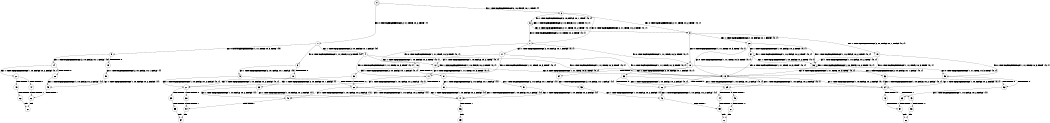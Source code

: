 digraph BCG {
size = "7, 10.5";
center = TRUE;
node [shape = circle];
0 [peripheries = 2];
0 -> 1 [label = "EX !0 !ATOMIC_EXCH_BRANCH (2, +1, TRUE, +0, 2, TRUE) !{}"];
0 -> 2 [label = "EX !1 !ATOMIC_EXCH_BRANCH (2, +0, FALSE, +0, 1, TRUE) !{}"];
1 -> 3 [label = "EX !0 !ATOMIC_EXCH_BRANCH (1, +1, TRUE, +0, 3, TRUE) !{0}"];
1 -> 4 [label = "EX !1 !ATOMIC_EXCH_BRANCH (2, +0, FALSE, +0, 1, FALSE) !{0}"];
1 -> 5 [label = "EX !0 !ATOMIC_EXCH_BRANCH (1, +1, TRUE, +0, 3, TRUE) !{0}"];
2 -> 6 [label = "EX !1 !ATOMIC_EXCH_BRANCH (2, +0, FALSE, +0, 1, TRUE) !{0, 1}"];
2 -> 7 [label = "EX !0 !ATOMIC_EXCH_BRANCH (2, +1, TRUE, +0, 2, TRUE) !{0, 1}"];
2 -> 8 [label = "EX !0 !ATOMIC_EXCH_BRANCH (2, +1, TRUE, +0, 2, TRUE) !{0, 1}"];
3 -> 9 [label = "EX !1 !ATOMIC_EXCH_BRANCH (2, +0, FALSE, +0, 1, FALSE) !{0}"];
3 -> 10 [label = "TERMINATE !0"];
4 -> 11 [label = "EX !0 !ATOMIC_EXCH_BRANCH (1, +1, TRUE, +0, 3, TRUE) !{0, 1}"];
4 -> 12 [label = "EX !1 !ATOMIC_EXCH_BRANCH (1, +0, FALSE, +0, 2, TRUE) !{0, 1}"];
4 -> 13 [label = "EX !0 !ATOMIC_EXCH_BRANCH (1, +1, TRUE, +0, 3, TRUE) !{0, 1}"];
5 -> 14 [label = "EX !1 !ATOMIC_EXCH_BRANCH (2, +0, FALSE, +0, 1, FALSE) !{0}"];
5 -> 15 [label = "TERMINATE !0"];
6 -> 6 [label = "EX !1 !ATOMIC_EXCH_BRANCH (2, +0, FALSE, +0, 1, TRUE) !{0, 1}"];
6 -> 7 [label = "EX !0 !ATOMIC_EXCH_BRANCH (2, +1, TRUE, +0, 2, TRUE) !{0, 1}"];
6 -> 8 [label = "EX !0 !ATOMIC_EXCH_BRANCH (2, +1, TRUE, +0, 2, TRUE) !{0, 1}"];
7 -> 16 [label = "EX !0 !ATOMIC_EXCH_BRANCH (1, +1, TRUE, +0, 3, TRUE) !{0, 1}"];
7 -> 17 [label = "EX !1 !ATOMIC_EXCH_BRANCH (2, +0, FALSE, +0, 1, FALSE) !{0, 1}"];
7 -> 18 [label = "EX !0 !ATOMIC_EXCH_BRANCH (1, +1, TRUE, +0, 3, TRUE) !{0, 1}"];
8 -> 19 [label = "EX !1 !ATOMIC_EXCH_BRANCH (2, +0, FALSE, +0, 1, FALSE) !{0, 1}"];
8 -> 18 [label = "EX !0 !ATOMIC_EXCH_BRANCH (1, +1, TRUE, +0, 3, TRUE) !{0, 1}"];
8 -> 20 [label = "EX !1 !ATOMIC_EXCH_BRANCH (2, +0, FALSE, +0, 1, FALSE) !{0, 1}"];
9 -> 21 [label = "EX !1 !ATOMIC_EXCH_BRANCH (1, +0, FALSE, +0, 2, FALSE) !{0, 1}"];
9 -> 22 [label = "TERMINATE !0"];
10 -> 23 [label = "EX !1 !ATOMIC_EXCH_BRANCH (2, +0, FALSE, +0, 1, FALSE) !{}"];
11 -> 21 [label = "EX !1 !ATOMIC_EXCH_BRANCH (1, +0, FALSE, +0, 2, FALSE) !{0, 1}"];
11 -> 22 [label = "TERMINATE !0"];
12 -> 11 [label = "EX !0 !ATOMIC_EXCH_BRANCH (1, +1, TRUE, +0, 3, TRUE) !{0, 1}"];
12 -> 12 [label = "EX !1 !ATOMIC_EXCH_BRANCH (1, +0, FALSE, +0, 2, TRUE) !{0, 1}"];
12 -> 13 [label = "EX !0 !ATOMIC_EXCH_BRANCH (1, +1, TRUE, +0, 3, TRUE) !{0, 1}"];
13 -> 24 [label = "EX !1 !ATOMIC_EXCH_BRANCH (1, +0, FALSE, +0, 2, FALSE) !{0, 1}"];
13 -> 25 [label = "EX !1 !ATOMIC_EXCH_BRANCH (1, +0, FALSE, +0, 2, FALSE) !{0, 1}"];
13 -> 26 [label = "TERMINATE !0"];
14 -> 27 [label = "EX !1 !ATOMIC_EXCH_BRANCH (1, +0, FALSE, +0, 2, FALSE) !{0, 1}"];
14 -> 28 [label = "TERMINATE !0"];
15 -> 29 [label = "EX !1 !ATOMIC_EXCH_BRANCH (2, +0, FALSE, +0, 1, FALSE) !{}"];
16 -> 30 [label = "EX !1 !ATOMIC_EXCH_BRANCH (2, +0, FALSE, +0, 1, FALSE) !{0, 1}"];
16 -> 31 [label = "TERMINATE !0"];
17 -> 11 [label = "EX !0 !ATOMIC_EXCH_BRANCH (1, +1, TRUE, +0, 3, TRUE) !{0, 1}"];
17 -> 12 [label = "EX !1 !ATOMIC_EXCH_BRANCH (1, +0, FALSE, +0, 2, TRUE) !{0, 1}"];
17 -> 13 [label = "EX !0 !ATOMIC_EXCH_BRANCH (1, +1, TRUE, +0, 3, TRUE) !{0, 1}"];
18 -> 32 [label = "EX !1 !ATOMIC_EXCH_BRANCH (2, +0, FALSE, +0, 1, FALSE) !{0, 1}"];
18 -> 33 [label = "EX !1 !ATOMIC_EXCH_BRANCH (2, +0, FALSE, +0, 1, FALSE) !{0, 1}"];
18 -> 34 [label = "TERMINATE !0"];
19 -> 35 [label = "EX !0 !ATOMIC_EXCH_BRANCH (1, +1, TRUE, +0, 3, TRUE) !{0, 1}"];
19 -> 36 [label = "EX !1 !ATOMIC_EXCH_BRANCH (1, +0, FALSE, +0, 2, TRUE) !{0, 1}"];
19 -> 13 [label = "EX !0 !ATOMIC_EXCH_BRANCH (1, +1, TRUE, +0, 3, TRUE) !{0, 1}"];
20 -> 36 [label = "EX !1 !ATOMIC_EXCH_BRANCH (1, +0, FALSE, +0, 2, TRUE) !{0, 1}"];
20 -> 13 [label = "EX !0 !ATOMIC_EXCH_BRANCH (1, +1, TRUE, +0, 3, TRUE) !{0, 1}"];
20 -> 37 [label = "EX !1 !ATOMIC_EXCH_BRANCH (1, +0, FALSE, +0, 2, TRUE) !{0, 1}"];
21 -> 38 [label = "TERMINATE !0"];
21 -> 39 [label = "TERMINATE !1"];
22 -> 40 [label = "EX !1 !ATOMIC_EXCH_BRANCH (1, +0, FALSE, +0, 2, FALSE) !{1}"];
22 -> 41 [label = "EX !1 !ATOMIC_EXCH_BRANCH (1, +0, FALSE, +0, 2, FALSE) !{1}"];
23 -> 40 [label = "EX !1 !ATOMIC_EXCH_BRANCH (1, +0, FALSE, +0, 2, FALSE) !{1}"];
23 -> 41 [label = "EX !1 !ATOMIC_EXCH_BRANCH (1, +0, FALSE, +0, 2, FALSE) !{1}"];
24 -> 42 [label = "TERMINATE !0"];
24 -> 43 [label = "TERMINATE !1"];
25 -> 44 [label = "TERMINATE !0"];
25 -> 45 [label = "TERMINATE !1"];
26 -> 46 [label = "EX !1 !ATOMIC_EXCH_BRANCH (1, +0, FALSE, +0, 2, FALSE) !{1}"];
27 -> 47 [label = "TERMINATE !0"];
27 -> 48 [label = "TERMINATE !1"];
28 -> 49 [label = "EX !1 !ATOMIC_EXCH_BRANCH (1, +0, FALSE, +0, 2, FALSE) !{1}"];
29 -> 49 [label = "EX !1 !ATOMIC_EXCH_BRANCH (1, +0, FALSE, +0, 2, FALSE) !{1}"];
30 -> 21 [label = "EX !1 !ATOMIC_EXCH_BRANCH (1, +0, FALSE, +0, 2, FALSE) !{0, 1}"];
30 -> 22 [label = "TERMINATE !0"];
31 -> 50 [label = "EX !1 !ATOMIC_EXCH_BRANCH (2, +0, FALSE, +0, 1, FALSE) !{1}"];
31 -> 51 [label = "EX !1 !ATOMIC_EXCH_BRANCH (2, +0, FALSE, +0, 1, FALSE) !{1}"];
32 -> 24 [label = "EX !1 !ATOMIC_EXCH_BRANCH (1, +0, FALSE, +0, 2, FALSE) !{0, 1}"];
32 -> 52 [label = "TERMINATE !0"];
33 -> 24 [label = "EX !1 !ATOMIC_EXCH_BRANCH (1, +0, FALSE, +0, 2, FALSE) !{0, 1}"];
33 -> 25 [label = "EX !1 !ATOMIC_EXCH_BRANCH (1, +0, FALSE, +0, 2, FALSE) !{0, 1}"];
33 -> 26 [label = "TERMINATE !0"];
34 -> 53 [label = "EX !1 !ATOMIC_EXCH_BRANCH (2, +0, FALSE, +0, 1, FALSE) !{1}"];
35 -> 24 [label = "EX !1 !ATOMIC_EXCH_BRANCH (1, +0, FALSE, +0, 2, FALSE) !{0, 1}"];
35 -> 52 [label = "TERMINATE !0"];
36 -> 35 [label = "EX !0 !ATOMIC_EXCH_BRANCH (1, +1, TRUE, +0, 3, TRUE) !{0, 1}"];
36 -> 36 [label = "EX !1 !ATOMIC_EXCH_BRANCH (1, +0, FALSE, +0, 2, TRUE) !{0, 1}"];
36 -> 13 [label = "EX !0 !ATOMIC_EXCH_BRANCH (1, +1, TRUE, +0, 3, TRUE) !{0, 1}"];
37 -> 36 [label = "EX !1 !ATOMIC_EXCH_BRANCH (1, +0, FALSE, +0, 2, TRUE) !{0, 1}"];
37 -> 13 [label = "EX !0 !ATOMIC_EXCH_BRANCH (1, +1, TRUE, +0, 3, TRUE) !{0, 1}"];
37 -> 37 [label = "EX !1 !ATOMIC_EXCH_BRANCH (1, +0, FALSE, +0, 2, TRUE) !{0, 1}"];
38 -> 54 [label = "TERMINATE !1"];
39 -> 55 [label = "TERMINATE !0"];
40 -> 54 [label = "TERMINATE !1"];
41 -> 56 [label = "TERMINATE !1"];
42 -> 57 [label = "TERMINATE !1"];
43 -> 58 [label = "TERMINATE !0"];
44 -> 59 [label = "TERMINATE !1"];
45 -> 60 [label = "TERMINATE !0"];
46 -> 59 [label = "TERMINATE !1"];
47 -> 61 [label = "TERMINATE !1"];
48 -> 62 [label = "TERMINATE !0"];
49 -> 61 [label = "TERMINATE !1"];
50 -> 40 [label = "EX !1 !ATOMIC_EXCH_BRANCH (1, +0, FALSE, +0, 2, FALSE) !{1}"];
50 -> 41 [label = "EX !1 !ATOMIC_EXCH_BRANCH (1, +0, FALSE, +0, 2, FALSE) !{1}"];
51 -> 41 [label = "EX !1 !ATOMIC_EXCH_BRANCH (1, +0, FALSE, +0, 2, FALSE) !{1}"];
52 -> 63 [label = "EX !1 !ATOMIC_EXCH_BRANCH (1, +0, FALSE, +0, 2, FALSE) !{1}"];
53 -> 46 [label = "EX !1 !ATOMIC_EXCH_BRANCH (1, +0, FALSE, +0, 2, FALSE) !{1}"];
54 -> 64 [label = "exit"];
55 -> 64 [label = "exit"];
56 -> 65 [label = "exit"];
57 -> 66 [label = "exit"];
58 -> 66 [label = "exit"];
59 -> 67 [label = "exit"];
60 -> 67 [label = "exit"];
61 -> 68 [label = "exit"];
62 -> 68 [label = "exit"];
63 -> 57 [label = "TERMINATE !1"];
}
